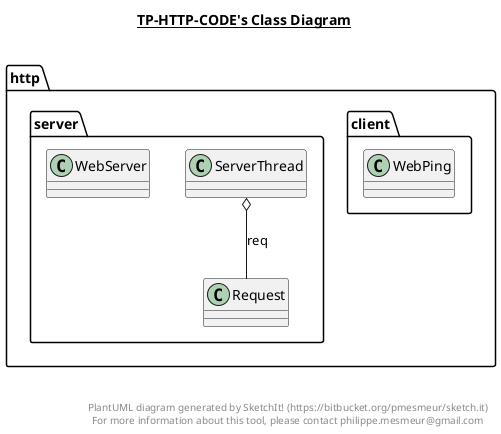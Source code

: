 @startuml

title __TP-HTTP-CODE's Class Diagram__\n

  namespace http.client {
    class http.client.WebPing {
    }
  }
  

  namespace http.client {
    class http.client.WebPing {
    }
  }
  

  namespace http.server {
    class http.server.Request {
    }
  }
  

  namespace http.server {
    class http.server.ServerThread {
    }
  }
  

  namespace http.server {
    class http.server.WebServer {
    }
  }
  

  namespace http.server {
    class http.server.WebServer {
    }
  }
  

  namespace http.server {
    class http.server.WebServer {
    }
  }
  

  http.server.ServerThread o-- http.server.Request : req


right footer


PlantUML diagram generated by SketchIt! (https://bitbucket.org/pmesmeur/sketch.it)
For more information about this tool, please contact philippe.mesmeur@gmail.com
endfooter

@enduml
